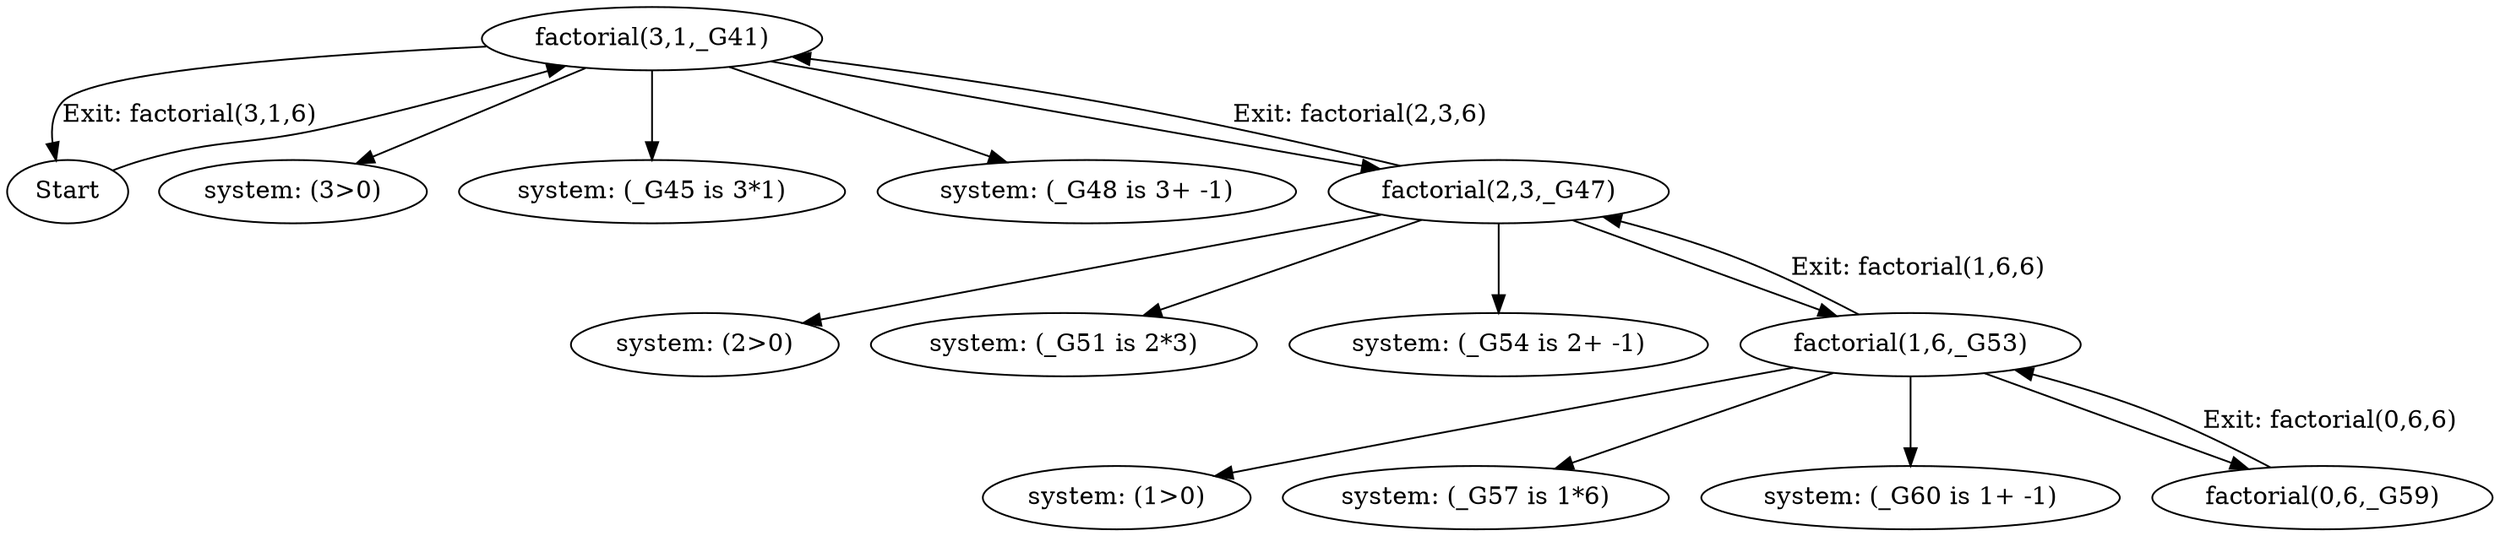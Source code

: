 digraph prologTrace {
    f83l4p15 [label="factorial(3,1,_G41)"];
    f74l3p41 -> f83l4p15;
    f104l5p6 [label="system: (3>0)"];
    f83l4p15 -> f104l5p6;
    f104l5p17 [label="system: (_G45 is 3*1)"];
    f83l4p15 -> f104l5p17;
    f104l5p21 [label="system: (_G48 is 3+ -1)"];
    f83l4p15 -> f104l5p21;
    f104l5p28 [label="factorial(2,3,_G47)"];
    f83l4p15 -> f104l5p28;
    f125l6p6 [label="system: (2>0)"];
    f104l5p28 -> f125l6p6;
    f125l6p17 [label="system: (_G51 is 2*3)"];
    f104l5p28 -> f125l6p17;
    f125l6p21 [label="system: (_G54 is 2+ -1)"];
    f104l5p28 -> f125l6p21;
    f125l6p28 [label="factorial(1,6,_G53)"];
    f104l5p28 -> f125l6p28;
    f146l7p6 [label="system: (1>0)"];
    f125l6p28 -> f146l7p6;
    f146l7p17 [label="system: (_G57 is 1*6)"];
    f125l6p28 -> f146l7p17;
    f146l7p21 [label="system: (_G60 is 1+ -1)"];
    f125l6p28 -> f146l7p21;
    f146l7p28 [label="factorial(0,6,_G59)"];
    f125l6p28 -> f146l7p28;
    f146l7p28 -> f125l6p28 [label="Exit: factorial(0,6,6)"];
    f125l6p28 -> f104l5p28 [label="Exit: factorial(1,6,6)"];
    f104l5p28 -> f83l4p15 [label="Exit: factorial(2,3,6)"];
    f83l4p15 -> f74l3p41 [label="Exit: factorial(3,1,6)"];
    f74l3p41 [label="Start"];
}
